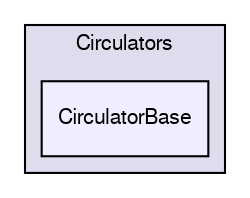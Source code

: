 digraph "src/OpenFOAM/containers/Circulators/CirculatorBase" {
  bgcolor=transparent;
  compound=true
  node [ fontsize="10", fontname="FreeSans"];
  edge [ labelfontsize="10", labelfontname="FreeSans"];
  subgraph clusterdir_95a7e81c1594d83c19708405d7dbc74d {
    graph [ bgcolor="#ddddee", pencolor="black", label="Circulators" fontname="FreeSans", fontsize="10", URL="dir_95a7e81c1594d83c19708405d7dbc74d.html"]
  dir_a82de541a3ae3ff38b30bc16fbb29fe5 [shape=box, label="CirculatorBase", style="filled", fillcolor="#eeeeff", pencolor="black", URL="dir_a82de541a3ae3ff38b30bc16fbb29fe5.html"];
  }
}
